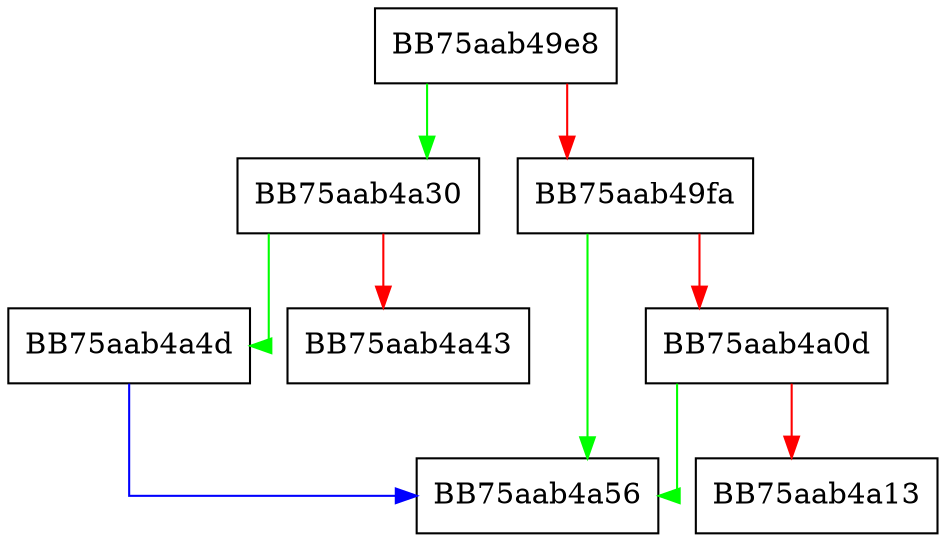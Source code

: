 digraph FlagAppmapThreat {
  node [shape="box"];
  graph [splines=ortho];
  BB75aab49e8 -> BB75aab4a30 [color="green"];
  BB75aab49e8 -> BB75aab49fa [color="red"];
  BB75aab49fa -> BB75aab4a56 [color="green"];
  BB75aab49fa -> BB75aab4a0d [color="red"];
  BB75aab4a0d -> BB75aab4a56 [color="green"];
  BB75aab4a0d -> BB75aab4a13 [color="red"];
  BB75aab4a30 -> BB75aab4a4d [color="green"];
  BB75aab4a30 -> BB75aab4a43 [color="red"];
  BB75aab4a4d -> BB75aab4a56 [color="blue"];
}